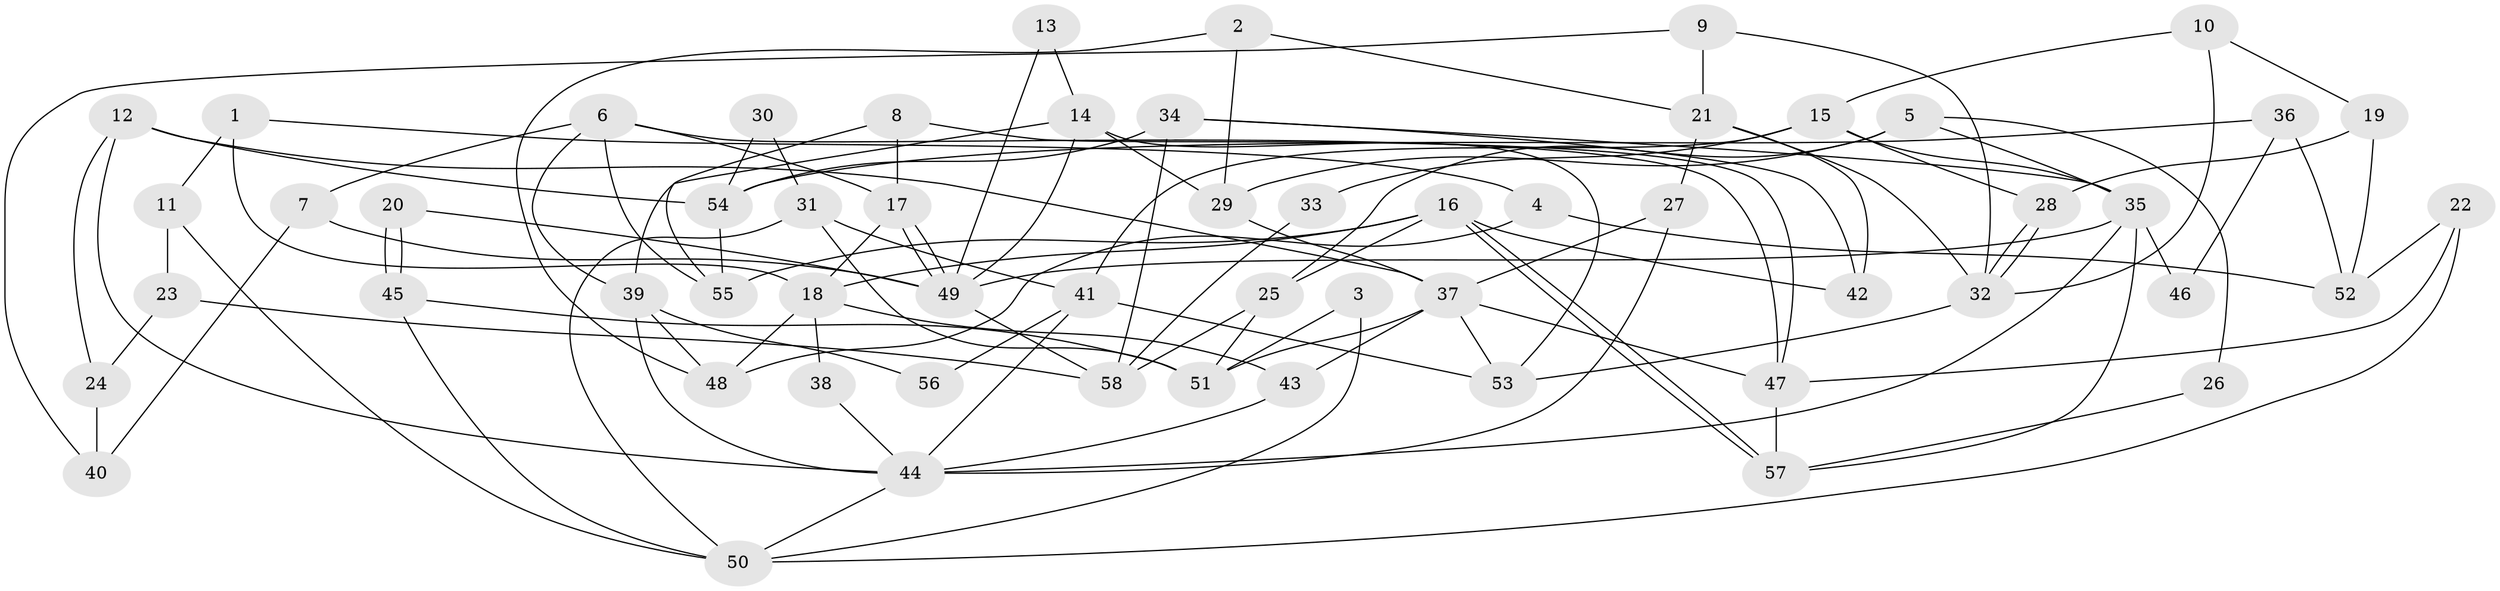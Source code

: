// Generated by graph-tools (version 1.1) at 2025/48/03/09/25 04:48:58]
// undirected, 58 vertices, 116 edges
graph export_dot {
graph [start="1"]
  node [color=gray90,style=filled];
  1;
  2;
  3;
  4;
  5;
  6;
  7;
  8;
  9;
  10;
  11;
  12;
  13;
  14;
  15;
  16;
  17;
  18;
  19;
  20;
  21;
  22;
  23;
  24;
  25;
  26;
  27;
  28;
  29;
  30;
  31;
  32;
  33;
  34;
  35;
  36;
  37;
  38;
  39;
  40;
  41;
  42;
  43;
  44;
  45;
  46;
  47;
  48;
  49;
  50;
  51;
  52;
  53;
  54;
  55;
  56;
  57;
  58;
  1 -- 11;
  1 -- 18;
  1 -- 4;
  2 -- 21;
  2 -- 48;
  2 -- 29;
  3 -- 50;
  3 -- 51;
  4 -- 48;
  4 -- 52;
  5 -- 25;
  5 -- 35;
  5 -- 26;
  5 -- 29;
  6 -- 47;
  6 -- 55;
  6 -- 7;
  6 -- 17;
  6 -- 39;
  7 -- 49;
  7 -- 40;
  8 -- 17;
  8 -- 47;
  8 -- 55;
  9 -- 21;
  9 -- 32;
  9 -- 40;
  10 -- 19;
  10 -- 32;
  10 -- 15;
  11 -- 50;
  11 -- 23;
  12 -- 44;
  12 -- 37;
  12 -- 24;
  12 -- 54;
  13 -- 14;
  13 -- 49;
  14 -- 29;
  14 -- 53;
  14 -- 39;
  14 -- 49;
  15 -- 35;
  15 -- 28;
  15 -- 33;
  15 -- 41;
  16 -- 55;
  16 -- 57;
  16 -- 57;
  16 -- 18;
  16 -- 25;
  16 -- 42;
  17 -- 49;
  17 -- 49;
  17 -- 18;
  18 -- 38;
  18 -- 43;
  18 -- 48;
  19 -- 52;
  19 -- 28;
  20 -- 45;
  20 -- 45;
  20 -- 49;
  21 -- 32;
  21 -- 27;
  21 -- 42;
  22 -- 47;
  22 -- 50;
  22 -- 52;
  23 -- 24;
  23 -- 58;
  24 -- 40;
  25 -- 51;
  25 -- 58;
  26 -- 57;
  27 -- 44;
  27 -- 37;
  28 -- 32;
  28 -- 32;
  29 -- 37;
  30 -- 54;
  30 -- 31;
  31 -- 51;
  31 -- 41;
  31 -- 50;
  32 -- 53;
  33 -- 58;
  34 -- 58;
  34 -- 42;
  34 -- 35;
  34 -- 54;
  35 -- 49;
  35 -- 44;
  35 -- 46;
  35 -- 57;
  36 -- 54;
  36 -- 52;
  36 -- 46;
  37 -- 43;
  37 -- 47;
  37 -- 51;
  37 -- 53;
  38 -- 44;
  39 -- 44;
  39 -- 48;
  39 -- 56;
  41 -- 44;
  41 -- 53;
  41 -- 56;
  43 -- 44;
  44 -- 50;
  45 -- 50;
  45 -- 51;
  47 -- 57;
  49 -- 58;
  54 -- 55;
}
